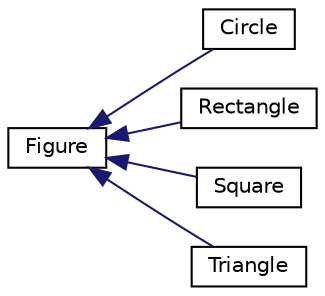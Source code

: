 digraph "Graphical Class Hierarchy"
{
 // INTERACTIVE_SVG=YES
 // LATEX_PDF_SIZE
  edge [fontname="Helvetica",fontsize="10",labelfontname="Helvetica",labelfontsize="10"];
  node [fontname="Helvetica",fontsize="10",shape=record];
  rankdir="LR";
  Node0 [label="Figure",height=0.2,width=0.4,color="black", fillcolor="white", style="filled",URL="$db/db9/class_figure.html",tooltip=" "];
  Node0 -> Node1 [dir="back",color="midnightblue",fontsize="10",style="solid",fontname="Helvetica"];
  Node1 [label="Circle",height=0.2,width=0.4,color="black", fillcolor="white", style="filled",URL="$d0/d88/class_circle.html",tooltip=" "];
  Node0 -> Node2 [dir="back",color="midnightblue",fontsize="10",style="solid",fontname="Helvetica"];
  Node2 [label="Rectangle",height=0.2,width=0.4,color="black", fillcolor="white", style="filled",URL="$d9/dc7/class_rectangle.html",tooltip=" "];
  Node0 -> Node3 [dir="back",color="midnightblue",fontsize="10",style="solid",fontname="Helvetica"];
  Node3 [label="Square",height=0.2,width=0.4,color="black", fillcolor="white", style="filled",URL="$d9/d0c/class_square.html",tooltip=" "];
  Node0 -> Node4 [dir="back",color="midnightblue",fontsize="10",style="solid",fontname="Helvetica"];
  Node4 [label="Triangle",height=0.2,width=0.4,color="black", fillcolor="white", style="filled",URL="$d2/d28/class_triangle.html",tooltip=" "];
}
